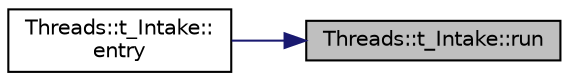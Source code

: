 digraph "Threads::t_Intake::run"
{
 // LATEX_PDF_SIZE
  edge [fontname="Helvetica",fontsize="10",labelfontname="Helvetica",labelfontsize="10"];
  node [fontname="Helvetica",fontsize="10",shape=record];
  rankdir="RL";
  Node1 [label="Threads::t_Intake::run",height=0.2,width=0.4,color="black", fillcolor="grey75", style="filled", fontcolor="black",tooltip=" "];
  Node1 -> Node2 [dir="back",color="midnightblue",fontsize="10",style="solid",fontname="Helvetica"];
  Node2 [label="Threads::t_Intake::\lentry",height=0.2,width=0.4,color="black", fillcolor="white", style="filled",URL="$class_threads_1_1t___intake.html#a40090f409c74e058e1d680204aa37676",tooltip=" "];
}

